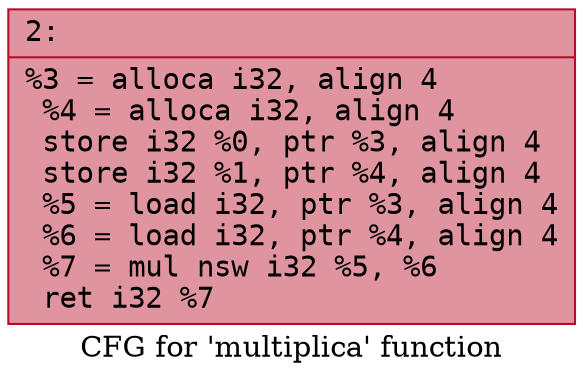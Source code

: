 digraph "CFG for 'multiplica' function" {
	label="CFG for 'multiplica' function";

	Node0x202d7a95e00 [shape=record,color="#b70d28ff", style=filled, fillcolor="#b70d2870" fontname="Courier",label="{2:\l|  %3 = alloca i32, align 4\l  %4 = alloca i32, align 4\l  store i32 %0, ptr %3, align 4\l  store i32 %1, ptr %4, align 4\l  %5 = load i32, ptr %3, align 4\l  %6 = load i32, ptr %4, align 4\l  %7 = mul nsw i32 %5, %6\l  ret i32 %7\l}"];
}
